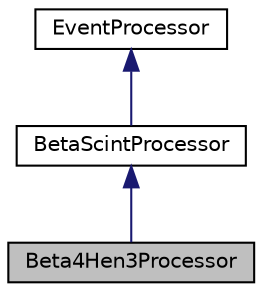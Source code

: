 digraph "Beta4Hen3Processor"
{
  edge [fontname="Helvetica",fontsize="10",labelfontname="Helvetica",labelfontsize="10"];
  node [fontname="Helvetica",fontsize="10",shape=record];
  Node1 [label="Beta4Hen3Processor",height=0.2,width=0.4,color="black", fillcolor="grey75", style="filled", fontcolor="black"];
  Node2 -> Node1 [dir="back",color="midnightblue",fontsize="10",style="solid",fontname="Helvetica"];
  Node2 [label="BetaScintProcessor",height=0.2,width=0.4,color="black", fillcolor="white", style="filled",URL="$d4/de4/class_beta_scint_processor.html",tooltip="Detector processor that handles scintillator detectors for beta detection. "];
  Node3 -> Node2 [dir="back",color="midnightblue",fontsize="10",style="solid",fontname="Helvetica"];
  Node3 [label="EventProcessor",height=0.2,width=0.4,color="black", fillcolor="white", style="filled",URL="$d6/d65/class_event_processor.html",tooltip="Class to handle event processing. "];
}

